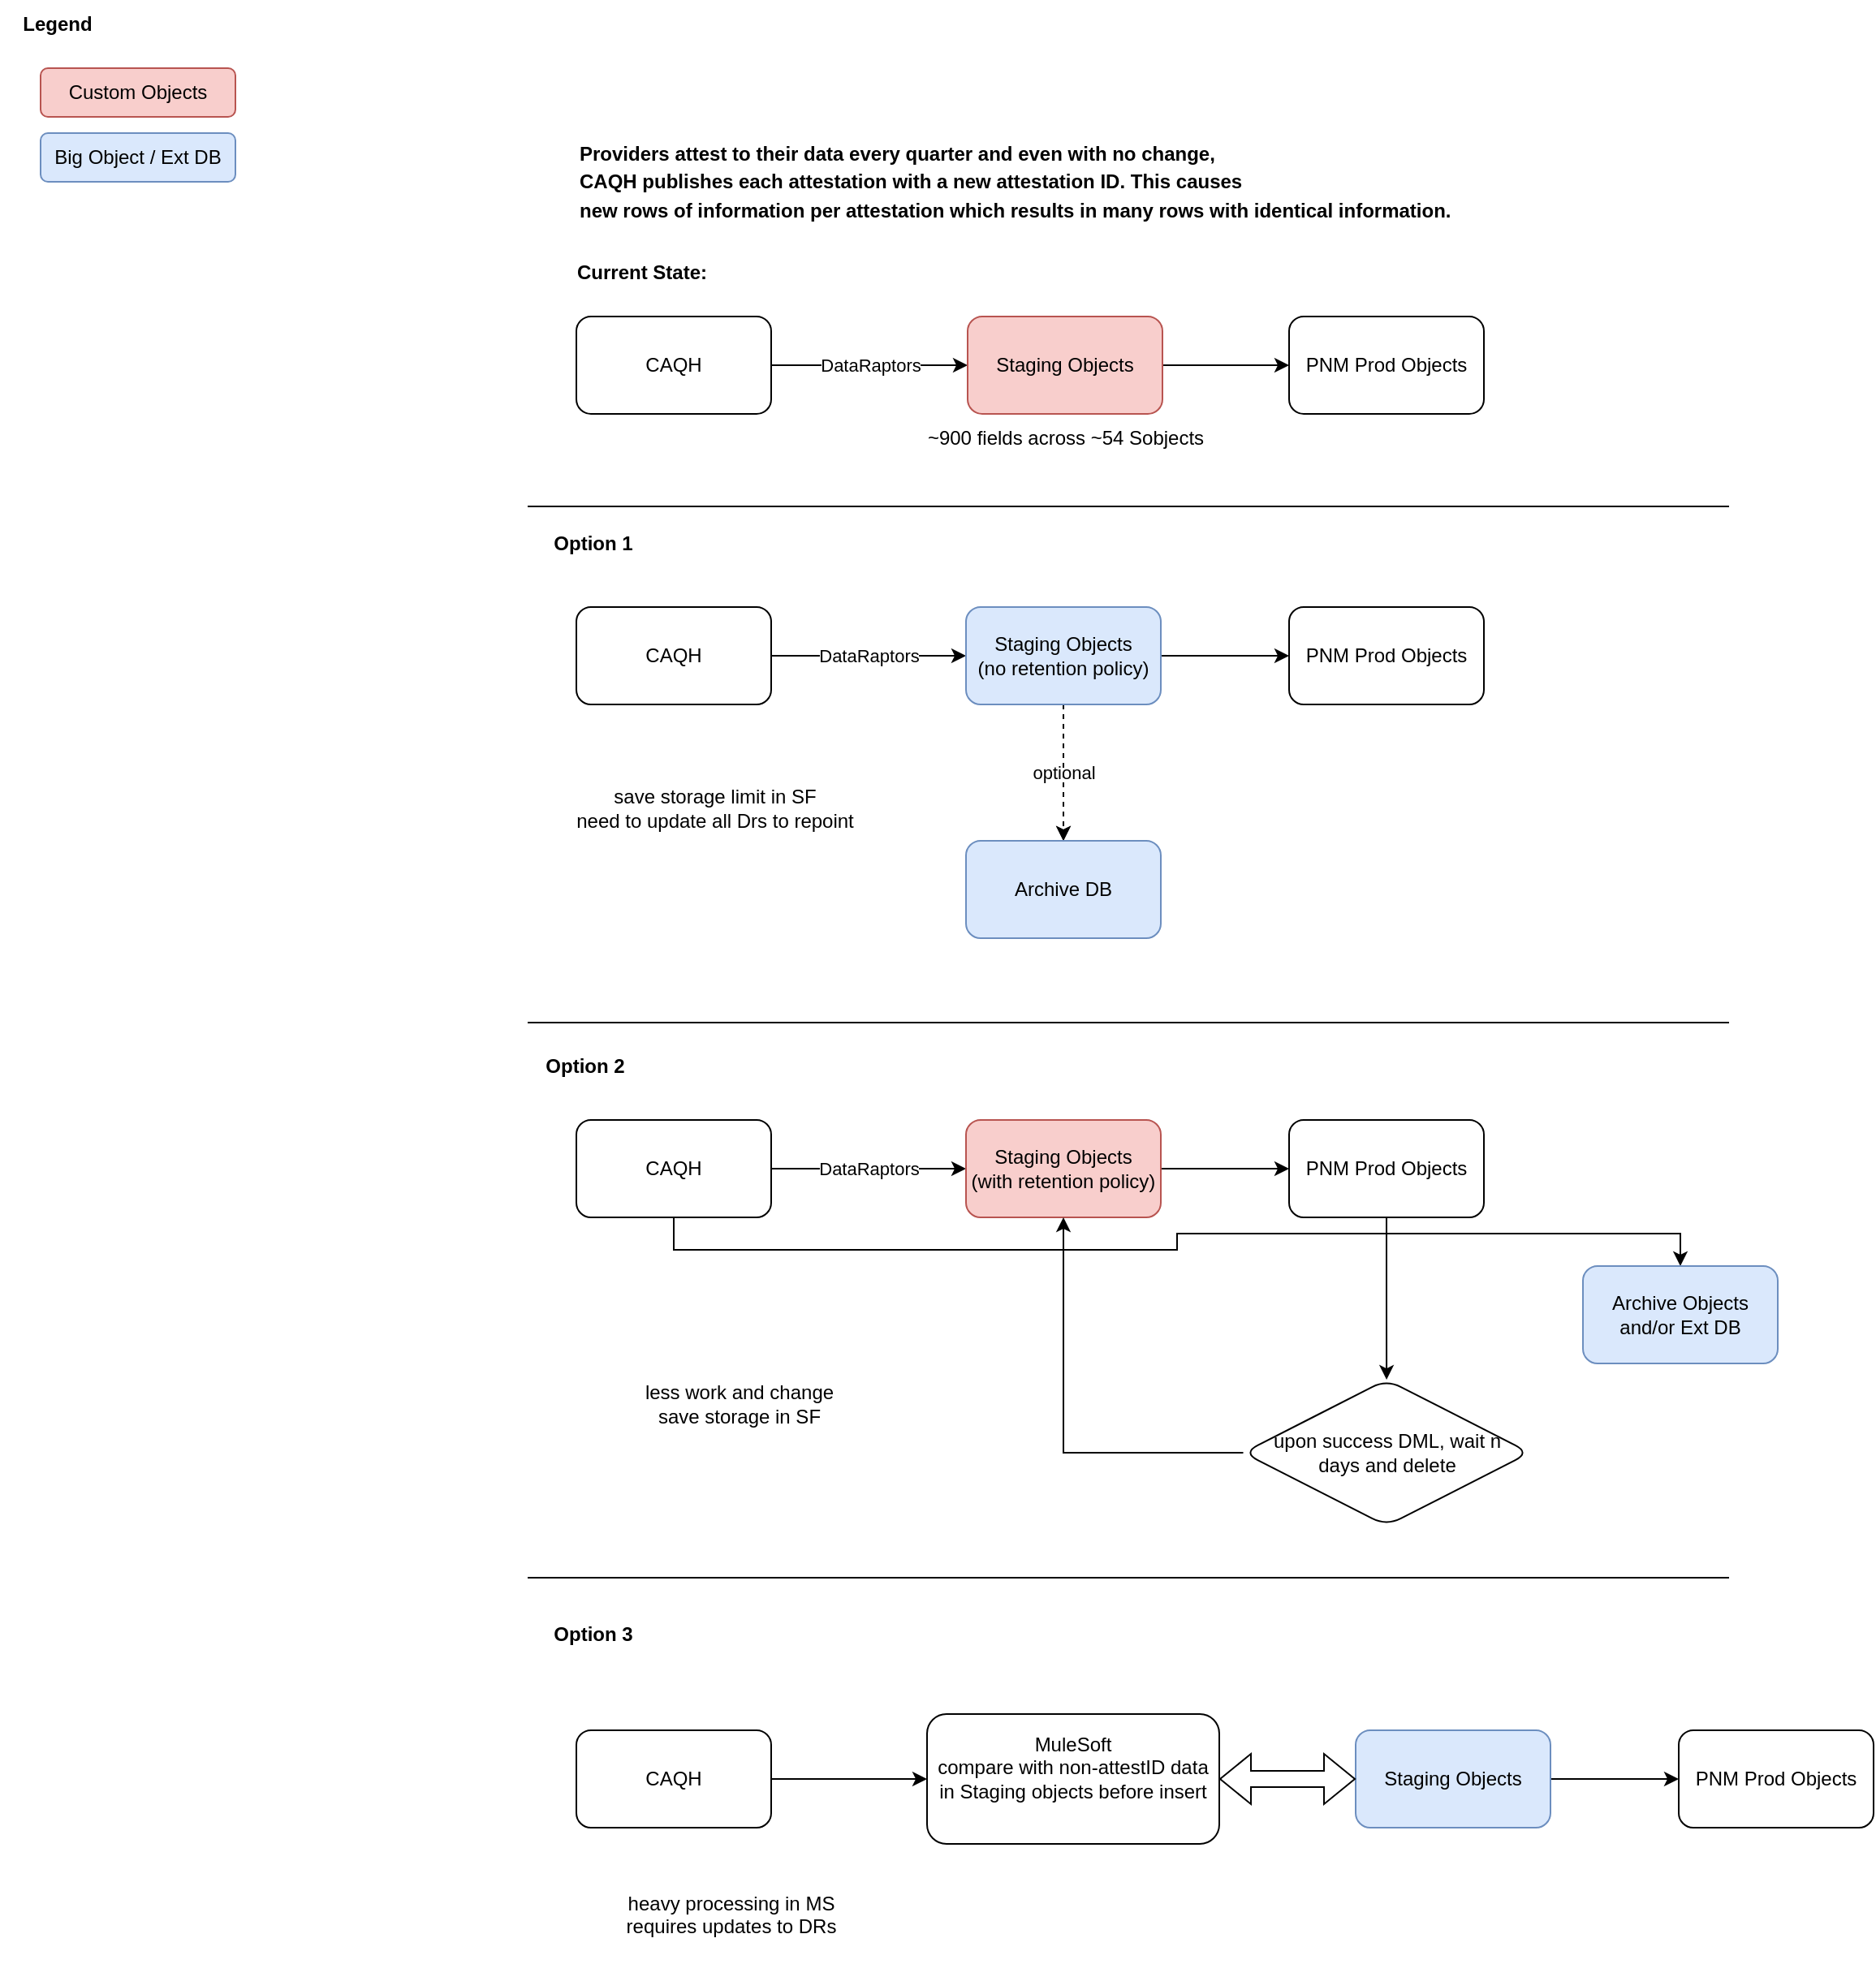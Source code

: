 <mxfile version="24.7.2" type="github">
  <diagram name="Page-1" id="LS8qlfN2t4GBDAO74IhN">
    <mxGraphModel dx="1834" dy="1266" grid="1" gridSize="10" guides="1" tooltips="1" connect="1" arrows="1" fold="1" page="0" pageScale="1" pageWidth="850" pageHeight="1100" math="0" shadow="0">
      <root>
        <mxCell id="0" />
        <mxCell id="1" parent="0" />
        <mxCell id="9D3kddcFtgOKqC1xsIAe-3" value="DataRaptors" style="edgeStyle=orthogonalEdgeStyle;rounded=0;orthogonalLoop=1;jettySize=auto;html=1;" parent="1" source="9D3kddcFtgOKqC1xsIAe-1" target="9D3kddcFtgOKqC1xsIAe-2" edge="1">
          <mxGeometry relative="1" as="geometry" />
        </mxCell>
        <mxCell id="9D3kddcFtgOKqC1xsIAe-1" value="CAQH" style="rounded=1;whiteSpace=wrap;html=1;" parent="1" vertex="1">
          <mxGeometry x="40" y="173" width="120" height="60" as="geometry" />
        </mxCell>
        <mxCell id="9D3kddcFtgOKqC1xsIAe-29" style="edgeStyle=orthogonalEdgeStyle;rounded=0;orthogonalLoop=1;jettySize=auto;html=1;exitX=1;exitY=0.5;exitDx=0;exitDy=0;entryX=0;entryY=0.5;entryDx=0;entryDy=0;" parent="1" source="9D3kddcFtgOKqC1xsIAe-2" target="9D3kddcFtgOKqC1xsIAe-4" edge="1">
          <mxGeometry relative="1" as="geometry" />
        </mxCell>
        <mxCell id="9D3kddcFtgOKqC1xsIAe-2" value="Staging Objects" style="whiteSpace=wrap;html=1;rounded=1;fillColor=#f8cecc;strokeColor=#b85450;" parent="1" vertex="1">
          <mxGeometry x="281" y="173" width="120" height="60" as="geometry" />
        </mxCell>
        <mxCell id="9D3kddcFtgOKqC1xsIAe-4" value="PNM Prod Objects" style="whiteSpace=wrap;html=1;rounded=1;" parent="1" vertex="1">
          <mxGeometry x="479" y="173" width="120" height="60" as="geometry" />
        </mxCell>
        <mxCell id="9D3kddcFtgOKqC1xsIAe-8" value="" style="endArrow=none;html=1;rounded=0;" parent="1" edge="1">
          <mxGeometry width="50" height="50" relative="1" as="geometry">
            <mxPoint x="10" y="290" as="sourcePoint" />
            <mxPoint x="750" y="290" as="targetPoint" />
          </mxGeometry>
        </mxCell>
        <mxCell id="9D3kddcFtgOKqC1xsIAe-11" value="DataRaptors" style="edgeStyle=orthogonalEdgeStyle;rounded=0;orthogonalLoop=1;jettySize=auto;html=1;" parent="1" source="9D3kddcFtgOKqC1xsIAe-12" target="9D3kddcFtgOKqC1xsIAe-14" edge="1">
          <mxGeometry relative="1" as="geometry">
            <mxPoint as="offset" />
          </mxGeometry>
        </mxCell>
        <mxCell id="9D3kddcFtgOKqC1xsIAe-12" value="CAQH" style="rounded=1;whiteSpace=wrap;html=1;" parent="1" vertex="1">
          <mxGeometry x="40" y="352" width="120" height="60" as="geometry" />
        </mxCell>
        <mxCell id="9D3kddcFtgOKqC1xsIAe-13" value="" style="edgeStyle=orthogonalEdgeStyle;rounded=0;orthogonalLoop=1;jettySize=auto;html=1;" parent="1" source="9D3kddcFtgOKqC1xsIAe-14" target="9D3kddcFtgOKqC1xsIAe-15" edge="1">
          <mxGeometry relative="1" as="geometry" />
        </mxCell>
        <mxCell id="5-2Y4VL_QeHb5pzCCtch-17" value="optional" style="edgeStyle=orthogonalEdgeStyle;rounded=0;orthogonalLoop=1;jettySize=auto;html=1;entryX=0.5;entryY=0;entryDx=0;entryDy=0;dashed=1;" edge="1" parent="1" source="9D3kddcFtgOKqC1xsIAe-14" target="5-2Y4VL_QeHb5pzCCtch-11">
          <mxGeometry relative="1" as="geometry" />
        </mxCell>
        <mxCell id="5-2Y4VL_QeHb5pzCCtch-12" value="" style="edgeStyle=orthogonalEdgeStyle;rounded=0;orthogonalLoop=1;jettySize=auto;html=1;dashed=1;" edge="1" parent="1" source="9D3kddcFtgOKqC1xsIAe-14" target="5-2Y4VL_QeHb5pzCCtch-11">
          <mxGeometry relative="1" as="geometry" />
        </mxCell>
        <mxCell id="9D3kddcFtgOKqC1xsIAe-14" value="Staging Objects&lt;div&gt;(no retention policy)&lt;/div&gt;" style="whiteSpace=wrap;html=1;rounded=1;fillColor=#dae8fc;strokeColor=#6c8ebf;" parent="1" vertex="1">
          <mxGeometry x="280" y="352" width="120" height="60" as="geometry" />
        </mxCell>
        <mxCell id="9D3kddcFtgOKqC1xsIAe-15" value="PNM Prod Objects" style="whiteSpace=wrap;html=1;rounded=1;" parent="1" vertex="1">
          <mxGeometry x="479" y="352" width="120" height="60" as="geometry" />
        </mxCell>
        <mxCell id="9D3kddcFtgOKqC1xsIAe-16" value="Custom Objects" style="rounded=1;whiteSpace=wrap;html=1;fillColor=#f8cecc;strokeColor=#b85450;" parent="1" vertex="1">
          <mxGeometry x="-290" y="20" width="120" height="30" as="geometry" />
        </mxCell>
        <mxCell id="9D3kddcFtgOKqC1xsIAe-17" value="Big Object / Ext DB" style="rounded=1;whiteSpace=wrap;html=1;fillColor=#dae8fc;strokeColor=#6c8ebf;" parent="1" vertex="1">
          <mxGeometry x="-290" y="60" width="120" height="30" as="geometry" />
        </mxCell>
        <mxCell id="9D3kddcFtgOKqC1xsIAe-18" value="" style="endArrow=none;html=1;rounded=0;" parent="1" edge="1">
          <mxGeometry width="50" height="50" relative="1" as="geometry">
            <mxPoint x="10" y="608" as="sourcePoint" />
            <mxPoint x="750" y="608" as="targetPoint" />
          </mxGeometry>
        </mxCell>
        <mxCell id="9D3kddcFtgOKqC1xsIAe-19" value="DataRaptors" style="edgeStyle=orthogonalEdgeStyle;rounded=0;orthogonalLoop=1;jettySize=auto;html=1;" parent="1" source="9D3kddcFtgOKqC1xsIAe-20" target="9D3kddcFtgOKqC1xsIAe-22" edge="1">
          <mxGeometry relative="1" as="geometry">
            <mxPoint as="offset" />
          </mxGeometry>
        </mxCell>
        <mxCell id="5-2Y4VL_QeHb5pzCCtch-19" style="edgeStyle=orthogonalEdgeStyle;rounded=0;orthogonalLoop=1;jettySize=auto;html=1;exitX=0.5;exitY=1;exitDx=0;exitDy=0;" edge="1" parent="1" source="9D3kddcFtgOKqC1xsIAe-20" target="9D3kddcFtgOKqC1xsIAe-26">
          <mxGeometry relative="1" as="geometry" />
        </mxCell>
        <mxCell id="9D3kddcFtgOKqC1xsIAe-20" value="CAQH" style="rounded=1;whiteSpace=wrap;html=1;" parent="1" vertex="1">
          <mxGeometry x="40" y="668" width="120" height="60" as="geometry" />
        </mxCell>
        <mxCell id="9D3kddcFtgOKqC1xsIAe-21" value="" style="edgeStyle=orthogonalEdgeStyle;rounded=0;orthogonalLoop=1;jettySize=auto;html=1;" parent="1" source="9D3kddcFtgOKqC1xsIAe-22" target="9D3kddcFtgOKqC1xsIAe-23" edge="1">
          <mxGeometry relative="1" as="geometry" />
        </mxCell>
        <mxCell id="9D3kddcFtgOKqC1xsIAe-22" value="Staging Objects&lt;div&gt;(with retention policy)&lt;/div&gt;" style="whiteSpace=wrap;html=1;rounded=1;fillColor=#f8cecc;strokeColor=#b85450;" parent="1" vertex="1">
          <mxGeometry x="280" y="668" width="120" height="60" as="geometry" />
        </mxCell>
        <mxCell id="9D3kddcFtgOKqC1xsIAe-25" value="" style="edgeStyle=orthogonalEdgeStyle;rounded=0;orthogonalLoop=1;jettySize=auto;html=1;exitX=0.5;exitY=1;exitDx=0;exitDy=0;" parent="1" source="9D3kddcFtgOKqC1xsIAe-23" target="9D3kddcFtgOKqC1xsIAe-24" edge="1">
          <mxGeometry relative="1" as="geometry" />
        </mxCell>
        <mxCell id="9D3kddcFtgOKqC1xsIAe-23" value="PNM Prod Objects" style="whiteSpace=wrap;html=1;rounded=1;" parent="1" vertex="1">
          <mxGeometry x="479" y="668" width="120" height="60" as="geometry" />
        </mxCell>
        <mxCell id="9D3kddcFtgOKqC1xsIAe-28" style="edgeStyle=orthogonalEdgeStyle;rounded=0;orthogonalLoop=1;jettySize=auto;html=1;entryX=0.5;entryY=1;entryDx=0;entryDy=0;" parent="1" source="9D3kddcFtgOKqC1xsIAe-24" target="9D3kddcFtgOKqC1xsIAe-22" edge="1">
          <mxGeometry relative="1" as="geometry" />
        </mxCell>
        <mxCell id="9D3kddcFtgOKqC1xsIAe-24" value="upon success DML, wait n days&amp;nbsp;&lt;span style=&quot;background-color: initial;&quot;&gt;and delete&lt;/span&gt;" style="rhombus;whiteSpace=wrap;html=1;rounded=1;" parent="1" vertex="1">
          <mxGeometry x="450.75" y="828" width="176.5" height="90" as="geometry" />
        </mxCell>
        <mxCell id="9D3kddcFtgOKqC1xsIAe-26" value="Archive Objects and/or Ext DB" style="whiteSpace=wrap;html=1;rounded=1;fillColor=#dae8fc;strokeColor=#6c8ebf;" parent="1" vertex="1">
          <mxGeometry x="660" y="758" width="120" height="60" as="geometry" />
        </mxCell>
        <mxCell id="9D3kddcFtgOKqC1xsIAe-30" value="Current State:" style="text;html=1;align=center;verticalAlign=middle;resizable=0;points=[];autosize=1;strokeColor=none;fillColor=none;fontStyle=1" parent="1" vertex="1">
          <mxGeometry x="30" y="131" width="100" height="30" as="geometry" />
        </mxCell>
        <mxCell id="9D3kddcFtgOKqC1xsIAe-33" value="~900 fields across ~54 Sobjects" style="text;html=1;align=center;verticalAlign=middle;resizable=0;points=[];autosize=1;strokeColor=none;fillColor=none;" parent="1" vertex="1">
          <mxGeometry x="246" y="233" width="190" height="30" as="geometry" />
        </mxCell>
        <mxCell id="5-2Y4VL_QeHb5pzCCtch-8" style="edgeStyle=orthogonalEdgeStyle;rounded=0;orthogonalLoop=1;jettySize=auto;html=1;" edge="1" parent="1" source="5-2Y4VL_QeHb5pzCCtch-3" target="5-2Y4VL_QeHb5pzCCtch-7">
          <mxGeometry relative="1" as="geometry" />
        </mxCell>
        <mxCell id="5-2Y4VL_QeHb5pzCCtch-3" value="CAQH" style="rounded=1;whiteSpace=wrap;html=1;" vertex="1" parent="1">
          <mxGeometry x="40" y="1044" width="120" height="60" as="geometry" />
        </mxCell>
        <mxCell id="5-2Y4VL_QeHb5pzCCtch-4" value="" style="edgeStyle=orthogonalEdgeStyle;rounded=0;orthogonalLoop=1;jettySize=auto;html=1;" edge="1" parent="1" source="5-2Y4VL_QeHb5pzCCtch-5" target="5-2Y4VL_QeHb5pzCCtch-6">
          <mxGeometry relative="1" as="geometry" />
        </mxCell>
        <mxCell id="5-2Y4VL_QeHb5pzCCtch-5" value="Staging Objects" style="whiteSpace=wrap;html=1;rounded=1;fillColor=#dae8fc;strokeColor=#6c8ebf;" vertex="1" parent="1">
          <mxGeometry x="520" y="1044" width="120" height="60" as="geometry" />
        </mxCell>
        <mxCell id="5-2Y4VL_QeHb5pzCCtch-6" value="PNM Prod Objects" style="whiteSpace=wrap;html=1;rounded=1;" vertex="1" parent="1">
          <mxGeometry x="719" y="1044" width="120" height="60" as="geometry" />
        </mxCell>
        <mxCell id="5-2Y4VL_QeHb5pzCCtch-7" value="MuleSoft&lt;div&gt;compare with non-attestID data in Staging objects before insert&lt;/div&gt;&lt;div&gt;&lt;br&gt;&lt;/div&gt;" style="rounded=1;whiteSpace=wrap;html=1;" vertex="1" parent="1">
          <mxGeometry x="256" y="1034" width="180" height="80" as="geometry" />
        </mxCell>
        <mxCell id="5-2Y4VL_QeHb5pzCCtch-10" value="" style="shape=flexArrow;endArrow=classic;startArrow=classic;html=1;rounded=0;exitX=1;exitY=0.5;exitDx=0;exitDy=0;" edge="1" parent="1" source="5-2Y4VL_QeHb5pzCCtch-7" target="5-2Y4VL_QeHb5pzCCtch-5">
          <mxGeometry width="100" height="100" relative="1" as="geometry">
            <mxPoint x="370" y="1164" as="sourcePoint" />
            <mxPoint x="470" y="1064" as="targetPoint" />
          </mxGeometry>
        </mxCell>
        <mxCell id="5-2Y4VL_QeHb5pzCCtch-11" value="Archive DB" style="whiteSpace=wrap;html=1;fillColor=#dae8fc;strokeColor=#6c8ebf;rounded=1;" vertex="1" parent="1">
          <mxGeometry x="280" y="496" width="120" height="60" as="geometry" />
        </mxCell>
        <mxCell id="5-2Y4VL_QeHb5pzCCtch-13" value="Providers attest to their data every quarter and even with no change,&lt;div style=&quot;line-height: 150%;&quot;&gt;&lt;span style=&quot;background-color: initial;&quot;&gt;CAQH publishes each attestation with a new attestation ID. This causes&lt;/span&gt;&lt;/div&gt;&lt;div style=&quot;line-height: 150%;&quot;&gt;&lt;span style=&quot;background-color: initial;&quot;&gt;new rows of information per attestation which results in many rows with identical information.&lt;/span&gt;&lt;/div&gt;" style="text;html=1;align=left;verticalAlign=middle;resizable=0;points=[];autosize=1;strokeColor=none;fillColor=none;fontStyle=1" vertex="1" parent="1">
          <mxGeometry x="40" y="61" width="510" height="60" as="geometry" />
        </mxCell>
        <mxCell id="5-2Y4VL_QeHb5pzCCtch-14" value="save storage limit in SF&lt;div&gt;need to update all Drs to repoint&lt;/div&gt;" style="text;html=1;align=center;verticalAlign=middle;resizable=0;points=[];autosize=1;strokeColor=none;fillColor=none;" vertex="1" parent="1">
          <mxGeometry x="30" y="456" width="190" height="40" as="geometry" />
        </mxCell>
        <mxCell id="5-2Y4VL_QeHb5pzCCtch-15" value="heavy processing in MS&lt;div&gt;requires updates to DRs&lt;/div&gt;&lt;div&gt;&lt;br&gt;&lt;/div&gt;" style="text;html=1;align=center;verticalAlign=middle;resizable=0;points=[];autosize=1;strokeColor=none;fillColor=none;" vertex="1" parent="1">
          <mxGeometry x="60" y="1135" width="150" height="60" as="geometry" />
        </mxCell>
        <mxCell id="5-2Y4VL_QeHb5pzCCtch-16" value="" style="endArrow=none;html=1;rounded=0;" edge="1" parent="1">
          <mxGeometry width="50" height="50" relative="1" as="geometry">
            <mxPoint x="10" y="950" as="sourcePoint" />
            <mxPoint x="750" y="950" as="targetPoint" />
          </mxGeometry>
        </mxCell>
        <mxCell id="5-2Y4VL_QeHb5pzCCtch-18" value="less work and change&lt;div&gt;save storage in SF&lt;/div&gt;" style="text;html=1;align=center;verticalAlign=middle;resizable=0;points=[];autosize=1;strokeColor=none;fillColor=none;" vertex="1" parent="1">
          <mxGeometry x="70" y="823" width="140" height="40" as="geometry" />
        </mxCell>
        <mxCell id="5-2Y4VL_QeHb5pzCCtch-20" value="&lt;b&gt;Legend&lt;/b&gt;" style="text;html=1;align=center;verticalAlign=middle;resizable=0;points=[];autosize=1;strokeColor=none;fillColor=none;" vertex="1" parent="1">
          <mxGeometry x="-315" y="-22" width="70" height="30" as="geometry" />
        </mxCell>
        <mxCell id="5-2Y4VL_QeHb5pzCCtch-22" value="&lt;b&gt;Option 1&lt;/b&gt;" style="text;html=1;align=center;verticalAlign=middle;resizable=0;points=[];autosize=1;strokeColor=none;fillColor=none;" vertex="1" parent="1">
          <mxGeometry x="15" y="298" width="70" height="30" as="geometry" />
        </mxCell>
        <mxCell id="5-2Y4VL_QeHb5pzCCtch-23" value="&lt;b&gt;Option 2&lt;/b&gt;" style="text;html=1;align=center;verticalAlign=middle;resizable=0;points=[];autosize=1;strokeColor=none;fillColor=none;" vertex="1" parent="1">
          <mxGeometry x="10" y="620" width="70" height="30" as="geometry" />
        </mxCell>
        <mxCell id="5-2Y4VL_QeHb5pzCCtch-24" value="&lt;b&gt;Option 3&lt;/b&gt;" style="text;html=1;align=center;verticalAlign=middle;resizable=0;points=[];autosize=1;strokeColor=none;fillColor=none;" vertex="1" parent="1">
          <mxGeometry x="15" y="970" width="70" height="30" as="geometry" />
        </mxCell>
      </root>
    </mxGraphModel>
  </diagram>
</mxfile>
